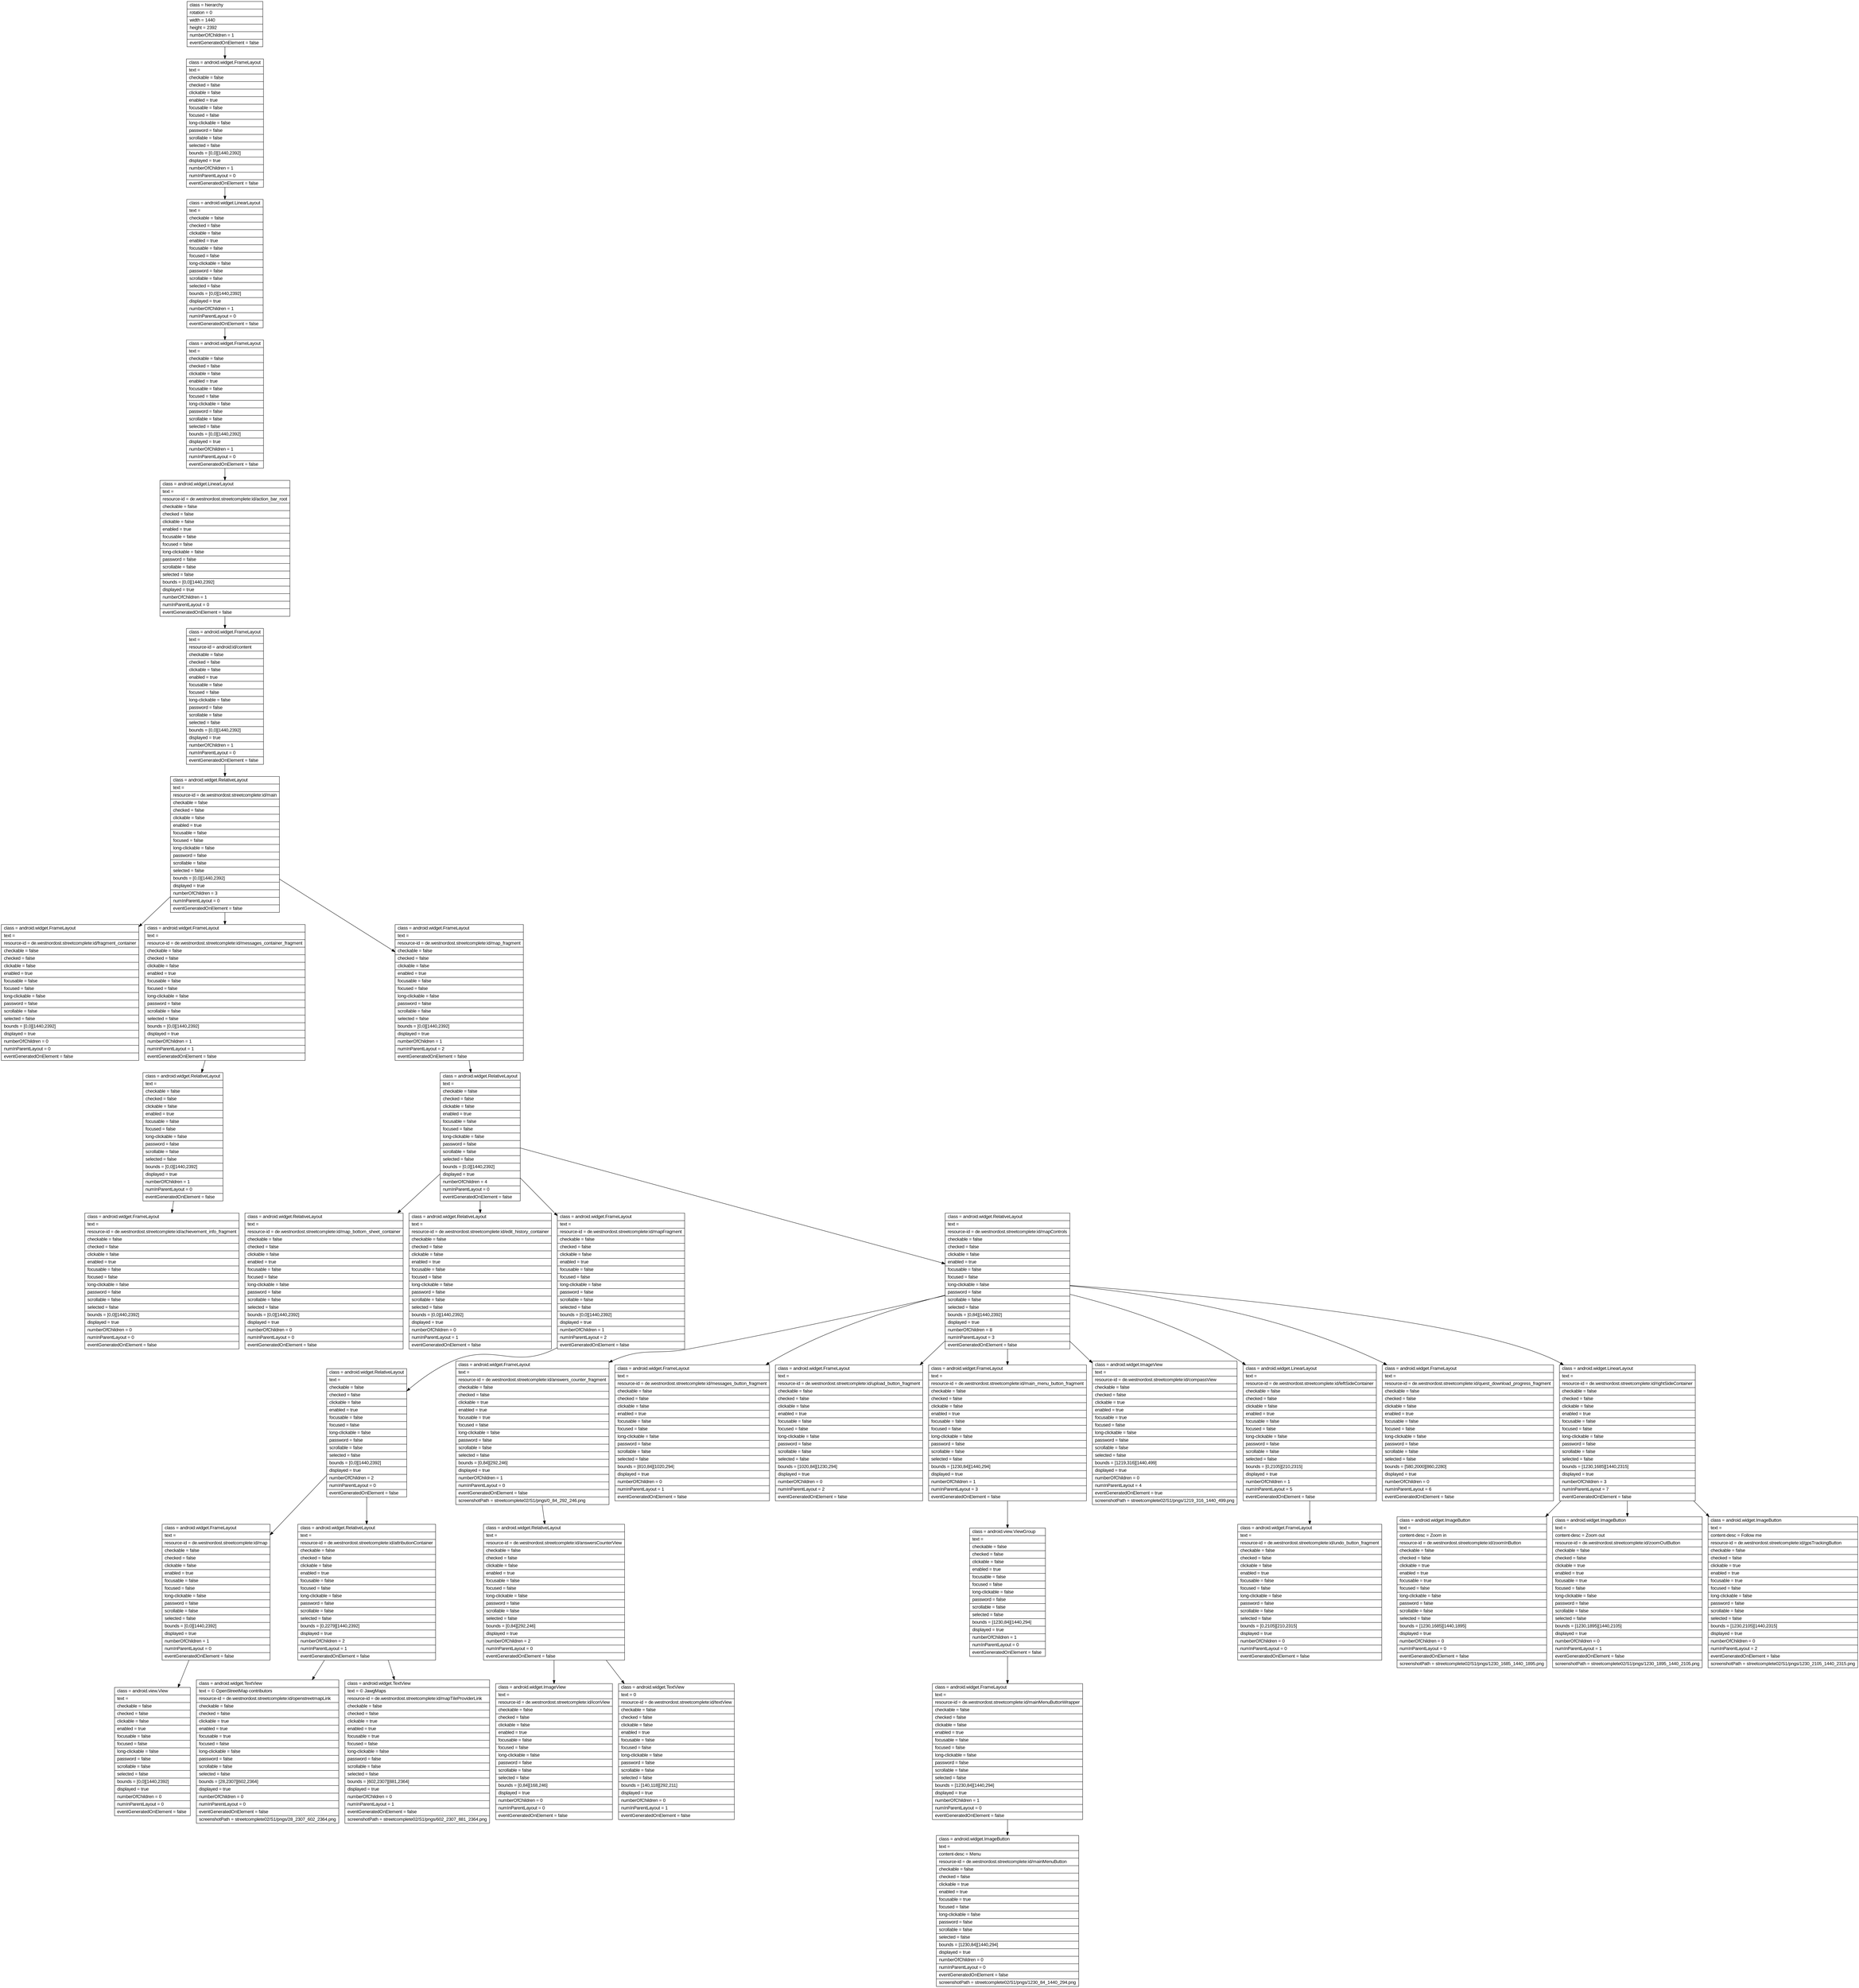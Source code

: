 digraph Layout {

	node [shape=record fontname=Arial];

	0	[label="{class = hierarchy\l|rotation = 0\l|width = 1440\l|height = 2392\l|numberOfChildren = 1\l|eventGeneratedOnElement = false \l}"]
	1	[label="{class = android.widget.FrameLayout\l|text = \l|checkable = false\l|checked = false\l|clickable = false\l|enabled = true\l|focusable = false\l|focused = false\l|long-clickable = false\l|password = false\l|scrollable = false\l|selected = false\l|bounds = [0,0][1440,2392]\l|displayed = true\l|numberOfChildren = 1\l|numInParentLayout = 0\l|eventGeneratedOnElement = false \l}"]
	2	[label="{class = android.widget.LinearLayout\l|text = \l|checkable = false\l|checked = false\l|clickable = false\l|enabled = true\l|focusable = false\l|focused = false\l|long-clickable = false\l|password = false\l|scrollable = false\l|selected = false\l|bounds = [0,0][1440,2392]\l|displayed = true\l|numberOfChildren = 1\l|numInParentLayout = 0\l|eventGeneratedOnElement = false \l}"]
	3	[label="{class = android.widget.FrameLayout\l|text = \l|checkable = false\l|checked = false\l|clickable = false\l|enabled = true\l|focusable = false\l|focused = false\l|long-clickable = false\l|password = false\l|scrollable = false\l|selected = false\l|bounds = [0,0][1440,2392]\l|displayed = true\l|numberOfChildren = 1\l|numInParentLayout = 0\l|eventGeneratedOnElement = false \l}"]
	4	[label="{class = android.widget.LinearLayout\l|text = \l|resource-id = de.westnordost.streetcomplete:id/action_bar_root\l|checkable = false\l|checked = false\l|clickable = false\l|enabled = true\l|focusable = false\l|focused = false\l|long-clickable = false\l|password = false\l|scrollable = false\l|selected = false\l|bounds = [0,0][1440,2392]\l|displayed = true\l|numberOfChildren = 1\l|numInParentLayout = 0\l|eventGeneratedOnElement = false \l}"]
	5	[label="{class = android.widget.FrameLayout\l|text = \l|resource-id = android:id/content\l|checkable = false\l|checked = false\l|clickable = false\l|enabled = true\l|focusable = false\l|focused = false\l|long-clickable = false\l|password = false\l|scrollable = false\l|selected = false\l|bounds = [0,0][1440,2392]\l|displayed = true\l|numberOfChildren = 1\l|numInParentLayout = 0\l|eventGeneratedOnElement = false \l}"]
	6	[label="{class = android.widget.RelativeLayout\l|text = \l|resource-id = de.westnordost.streetcomplete:id/main\l|checkable = false\l|checked = false\l|clickable = false\l|enabled = true\l|focusable = false\l|focused = false\l|long-clickable = false\l|password = false\l|scrollable = false\l|selected = false\l|bounds = [0,0][1440,2392]\l|displayed = true\l|numberOfChildren = 3\l|numInParentLayout = 0\l|eventGeneratedOnElement = false \l}"]
	7	[label="{class = android.widget.FrameLayout\l|text = \l|resource-id = de.westnordost.streetcomplete:id/fragment_container\l|checkable = false\l|checked = false\l|clickable = false\l|enabled = true\l|focusable = false\l|focused = false\l|long-clickable = false\l|password = false\l|scrollable = false\l|selected = false\l|bounds = [0,0][1440,2392]\l|displayed = true\l|numberOfChildren = 0\l|numInParentLayout = 0\l|eventGeneratedOnElement = false \l}"]
	8	[label="{class = android.widget.FrameLayout\l|text = \l|resource-id = de.westnordost.streetcomplete:id/messages_container_fragment\l|checkable = false\l|checked = false\l|clickable = false\l|enabled = true\l|focusable = false\l|focused = false\l|long-clickable = false\l|password = false\l|scrollable = false\l|selected = false\l|bounds = [0,0][1440,2392]\l|displayed = true\l|numberOfChildren = 1\l|numInParentLayout = 1\l|eventGeneratedOnElement = false \l}"]
	9	[label="{class = android.widget.FrameLayout\l|text = \l|resource-id = de.westnordost.streetcomplete:id/map_fragment\l|checkable = false\l|checked = false\l|clickable = false\l|enabled = true\l|focusable = false\l|focused = false\l|long-clickable = false\l|password = false\l|scrollable = false\l|selected = false\l|bounds = [0,0][1440,2392]\l|displayed = true\l|numberOfChildren = 1\l|numInParentLayout = 2\l|eventGeneratedOnElement = false \l}"]
	10	[label="{class = android.widget.RelativeLayout\l|text = \l|checkable = false\l|checked = false\l|clickable = false\l|enabled = true\l|focusable = false\l|focused = false\l|long-clickable = false\l|password = false\l|scrollable = false\l|selected = false\l|bounds = [0,0][1440,2392]\l|displayed = true\l|numberOfChildren = 1\l|numInParentLayout = 0\l|eventGeneratedOnElement = false \l}"]
	11	[label="{class = android.widget.RelativeLayout\l|text = \l|checkable = false\l|checked = false\l|clickable = false\l|enabled = true\l|focusable = false\l|focused = false\l|long-clickable = false\l|password = false\l|scrollable = false\l|selected = false\l|bounds = [0,0][1440,2392]\l|displayed = true\l|numberOfChildren = 4\l|numInParentLayout = 0\l|eventGeneratedOnElement = false \l}"]
	12	[label="{class = android.widget.FrameLayout\l|text = \l|resource-id = de.westnordost.streetcomplete:id/achievement_info_fragment\l|checkable = false\l|checked = false\l|clickable = false\l|enabled = true\l|focusable = false\l|focused = false\l|long-clickable = false\l|password = false\l|scrollable = false\l|selected = false\l|bounds = [0,0][1440,2392]\l|displayed = true\l|numberOfChildren = 0\l|numInParentLayout = 0\l|eventGeneratedOnElement = false \l}"]
	13	[label="{class = android.widget.RelativeLayout\l|text = \l|resource-id = de.westnordost.streetcomplete:id/map_bottom_sheet_container\l|checkable = false\l|checked = false\l|clickable = false\l|enabled = true\l|focusable = false\l|focused = false\l|long-clickable = false\l|password = false\l|scrollable = false\l|selected = false\l|bounds = [0,0][1440,2392]\l|displayed = true\l|numberOfChildren = 0\l|numInParentLayout = 0\l|eventGeneratedOnElement = false \l}"]
	14	[label="{class = android.widget.RelativeLayout\l|text = \l|resource-id = de.westnordost.streetcomplete:id/edit_history_container\l|checkable = false\l|checked = false\l|clickable = false\l|enabled = true\l|focusable = false\l|focused = false\l|long-clickable = false\l|password = false\l|scrollable = false\l|selected = false\l|bounds = [0,0][1440,2392]\l|displayed = true\l|numberOfChildren = 0\l|numInParentLayout = 1\l|eventGeneratedOnElement = false \l}"]
	15	[label="{class = android.widget.FrameLayout\l|text = \l|resource-id = de.westnordost.streetcomplete:id/mapFragment\l|checkable = false\l|checked = false\l|clickable = false\l|enabled = true\l|focusable = false\l|focused = false\l|long-clickable = false\l|password = false\l|scrollable = false\l|selected = false\l|bounds = [0,0][1440,2392]\l|displayed = true\l|numberOfChildren = 1\l|numInParentLayout = 2\l|eventGeneratedOnElement = false \l}"]
	16	[label="{class = android.widget.RelativeLayout\l|text = \l|resource-id = de.westnordost.streetcomplete:id/mapControls\l|checkable = false\l|checked = false\l|clickable = false\l|enabled = true\l|focusable = false\l|focused = false\l|long-clickable = false\l|password = false\l|scrollable = false\l|selected = false\l|bounds = [0,84][1440,2392]\l|displayed = true\l|numberOfChildren = 8\l|numInParentLayout = 3\l|eventGeneratedOnElement = false \l}"]
	17	[label="{class = android.widget.RelativeLayout\l|text = \l|checkable = false\l|checked = false\l|clickable = false\l|enabled = true\l|focusable = false\l|focused = false\l|long-clickable = false\l|password = false\l|scrollable = false\l|selected = false\l|bounds = [0,0][1440,2392]\l|displayed = true\l|numberOfChildren = 2\l|numInParentLayout = 0\l|eventGeneratedOnElement = false \l}"]
	18	[label="{class = android.widget.FrameLayout\l|text = \l|resource-id = de.westnordost.streetcomplete:id/answers_counter_fragment\l|checkable = false\l|checked = false\l|clickable = true\l|enabled = true\l|focusable = true\l|focused = false\l|long-clickable = false\l|password = false\l|scrollable = false\l|selected = false\l|bounds = [0,84][292,246]\l|displayed = true\l|numberOfChildren = 1\l|numInParentLayout = 0\l|eventGeneratedOnElement = false \l|screenshotPath = streetcomplete02/S1/pngs/0_84_292_246.png\l}"]
	19	[label="{class = android.widget.FrameLayout\l|text = \l|resource-id = de.westnordost.streetcomplete:id/messages_button_fragment\l|checkable = false\l|checked = false\l|clickable = false\l|enabled = true\l|focusable = false\l|focused = false\l|long-clickable = false\l|password = false\l|scrollable = false\l|selected = false\l|bounds = [810,84][1020,294]\l|displayed = true\l|numberOfChildren = 0\l|numInParentLayout = 1\l|eventGeneratedOnElement = false \l}"]
	20	[label="{class = android.widget.FrameLayout\l|text = \l|resource-id = de.westnordost.streetcomplete:id/upload_button_fragment\l|checkable = false\l|checked = false\l|clickable = false\l|enabled = true\l|focusable = false\l|focused = false\l|long-clickable = false\l|password = false\l|scrollable = false\l|selected = false\l|bounds = [1020,84][1230,294]\l|displayed = true\l|numberOfChildren = 0\l|numInParentLayout = 2\l|eventGeneratedOnElement = false \l}"]
	21	[label="{class = android.widget.FrameLayout\l|text = \l|resource-id = de.westnordost.streetcomplete:id/main_menu_button_fragment\l|checkable = false\l|checked = false\l|clickable = false\l|enabled = true\l|focusable = false\l|focused = false\l|long-clickable = false\l|password = false\l|scrollable = false\l|selected = false\l|bounds = [1230,84][1440,294]\l|displayed = true\l|numberOfChildren = 1\l|numInParentLayout = 3\l|eventGeneratedOnElement = false \l}"]
	22	[label="{class = android.widget.ImageView\l|text = \l|resource-id = de.westnordost.streetcomplete:id/compassView\l|checkable = false\l|checked = false\l|clickable = true\l|enabled = true\l|focusable = true\l|focused = false\l|long-clickable = false\l|password = false\l|scrollable = false\l|selected = false\l|bounds = [1219,316][1440,499]\l|displayed = true\l|numberOfChildren = 0\l|numInParentLayout = 4\l|eventGeneratedOnElement = true \l|screenshotPath = streetcomplete02/S1/pngs/1219_316_1440_499.png\l}"]
	23	[label="{class = android.widget.LinearLayout\l|text = \l|resource-id = de.westnordost.streetcomplete:id/leftSideContainer\l|checkable = false\l|checked = false\l|clickable = false\l|enabled = true\l|focusable = false\l|focused = false\l|long-clickable = false\l|password = false\l|scrollable = false\l|selected = false\l|bounds = [0,2105][210,2315]\l|displayed = true\l|numberOfChildren = 1\l|numInParentLayout = 5\l|eventGeneratedOnElement = false \l}"]
	24	[label="{class = android.widget.FrameLayout\l|text = \l|resource-id = de.westnordost.streetcomplete:id/quest_download_progress_fragment\l|checkable = false\l|checked = false\l|clickable = false\l|enabled = true\l|focusable = false\l|focused = false\l|long-clickable = false\l|password = false\l|scrollable = false\l|selected = false\l|bounds = [580,2000][860,2280]\l|displayed = true\l|numberOfChildren = 0\l|numInParentLayout = 6\l|eventGeneratedOnElement = false \l}"]
	25	[label="{class = android.widget.LinearLayout\l|text = \l|resource-id = de.westnordost.streetcomplete:id/rightSideContainer\l|checkable = false\l|checked = false\l|clickable = false\l|enabled = true\l|focusable = false\l|focused = false\l|long-clickable = false\l|password = false\l|scrollable = false\l|selected = false\l|bounds = [1230,1685][1440,2315]\l|displayed = true\l|numberOfChildren = 3\l|numInParentLayout = 7\l|eventGeneratedOnElement = false \l}"]
	26	[label="{class = android.widget.FrameLayout\l|text = \l|resource-id = de.westnordost.streetcomplete:id/map\l|checkable = false\l|checked = false\l|clickable = false\l|enabled = true\l|focusable = false\l|focused = false\l|long-clickable = false\l|password = false\l|scrollable = false\l|selected = false\l|bounds = [0,0][1440,2392]\l|displayed = true\l|numberOfChildren = 1\l|numInParentLayout = 0\l|eventGeneratedOnElement = false \l}"]
	27	[label="{class = android.widget.RelativeLayout\l|text = \l|resource-id = de.westnordost.streetcomplete:id/attributionContainer\l|checkable = false\l|checked = false\l|clickable = false\l|enabled = true\l|focusable = false\l|focused = false\l|long-clickable = false\l|password = false\l|scrollable = false\l|selected = false\l|bounds = [0,2279][1440,2392]\l|displayed = true\l|numberOfChildren = 2\l|numInParentLayout = 1\l|eventGeneratedOnElement = false \l}"]
	28	[label="{class = android.widget.RelativeLayout\l|text = \l|resource-id = de.westnordost.streetcomplete:id/answersCounterView\l|checkable = false\l|checked = false\l|clickable = false\l|enabled = true\l|focusable = false\l|focused = false\l|long-clickable = false\l|password = false\l|scrollable = false\l|selected = false\l|bounds = [0,84][292,246]\l|displayed = true\l|numberOfChildren = 2\l|numInParentLayout = 0\l|eventGeneratedOnElement = false \l}"]
	29	[label="{class = android.view.ViewGroup\l|text = \l|checkable = false\l|checked = false\l|clickable = false\l|enabled = true\l|focusable = false\l|focused = false\l|long-clickable = false\l|password = false\l|scrollable = false\l|selected = false\l|bounds = [1230,84][1440,294]\l|displayed = true\l|numberOfChildren = 1\l|numInParentLayout = 0\l|eventGeneratedOnElement = false \l}"]
	30	[label="{class = android.widget.FrameLayout\l|text = \l|resource-id = de.westnordost.streetcomplete:id/undo_button_fragment\l|checkable = false\l|checked = false\l|clickable = false\l|enabled = true\l|focusable = false\l|focused = false\l|long-clickable = false\l|password = false\l|scrollable = false\l|selected = false\l|bounds = [0,2105][210,2315]\l|displayed = true\l|numberOfChildren = 0\l|numInParentLayout = 0\l|eventGeneratedOnElement = false \l}"]
	31	[label="{class = android.widget.ImageButton\l|text = \l|content-desc = Zoom in\l|resource-id = de.westnordost.streetcomplete:id/zoomInButton\l|checkable = false\l|checked = false\l|clickable = true\l|enabled = true\l|focusable = true\l|focused = false\l|long-clickable = false\l|password = false\l|scrollable = false\l|selected = false\l|bounds = [1230,1685][1440,1895]\l|displayed = true\l|numberOfChildren = 0\l|numInParentLayout = 0\l|eventGeneratedOnElement = false \l|screenshotPath = streetcomplete02/S1/pngs/1230_1685_1440_1895.png\l}"]
	32	[label="{class = android.widget.ImageButton\l|text = \l|content-desc = Zoom out\l|resource-id = de.westnordost.streetcomplete:id/zoomOutButton\l|checkable = false\l|checked = false\l|clickable = true\l|enabled = true\l|focusable = true\l|focused = false\l|long-clickable = false\l|password = false\l|scrollable = false\l|selected = false\l|bounds = [1230,1895][1440,2105]\l|displayed = true\l|numberOfChildren = 0\l|numInParentLayout = 1\l|eventGeneratedOnElement = false \l|screenshotPath = streetcomplete02/S1/pngs/1230_1895_1440_2105.png\l}"]
	33	[label="{class = android.widget.ImageButton\l|text = \l|content-desc = Follow me\l|resource-id = de.westnordost.streetcomplete:id/gpsTrackingButton\l|checkable = false\l|checked = false\l|clickable = true\l|enabled = true\l|focusable = true\l|focused = false\l|long-clickable = false\l|password = false\l|scrollable = false\l|selected = false\l|bounds = [1230,2105][1440,2315]\l|displayed = true\l|numberOfChildren = 0\l|numInParentLayout = 2\l|eventGeneratedOnElement = false \l|screenshotPath = streetcomplete02/S1/pngs/1230_2105_1440_2315.png\l}"]
	34	[label="{class = android.view.View\l|text = \l|checkable = false\l|checked = false\l|clickable = false\l|enabled = true\l|focusable = false\l|focused = false\l|long-clickable = false\l|password = false\l|scrollable = false\l|selected = false\l|bounds = [0,0][1440,2392]\l|displayed = true\l|numberOfChildren = 0\l|numInParentLayout = 0\l|eventGeneratedOnElement = false \l}"]
	35	[label="{class = android.widget.TextView\l|text = © OpenStreetMap contributors\l|resource-id = de.westnordost.streetcomplete:id/openstreetmapLink\l|checkable = false\l|checked = false\l|clickable = true\l|enabled = true\l|focusable = true\l|focused = false\l|long-clickable = false\l|password = false\l|scrollable = false\l|selected = false\l|bounds = [28,2307][602,2364]\l|displayed = true\l|numberOfChildren = 0\l|numInParentLayout = 0\l|eventGeneratedOnElement = false \l|screenshotPath = streetcomplete02/S1/pngs/28_2307_602_2364.png\l}"]
	36	[label="{class = android.widget.TextView\l|text = © JawgMaps\l|resource-id = de.westnordost.streetcomplete:id/mapTileProviderLink\l|checkable = false\l|checked = false\l|clickable = true\l|enabled = true\l|focusable = true\l|focused = false\l|long-clickable = false\l|password = false\l|scrollable = false\l|selected = false\l|bounds = [602,2307][881,2364]\l|displayed = true\l|numberOfChildren = 0\l|numInParentLayout = 1\l|eventGeneratedOnElement = false \l|screenshotPath = streetcomplete02/S1/pngs/602_2307_881_2364.png\l}"]
	37	[label="{class = android.widget.ImageView\l|text = \l|resource-id = de.westnordost.streetcomplete:id/iconView\l|checkable = false\l|checked = false\l|clickable = false\l|enabled = true\l|focusable = false\l|focused = false\l|long-clickable = false\l|password = false\l|scrollable = false\l|selected = false\l|bounds = [0,84][168,246]\l|displayed = true\l|numberOfChildren = 0\l|numInParentLayout = 0\l|eventGeneratedOnElement = false \l}"]
	38	[label="{class = android.widget.TextView\l|text = 0\l|resource-id = de.westnordost.streetcomplete:id/textView\l|checkable = false\l|checked = false\l|clickable = false\l|enabled = true\l|focusable = false\l|focused = false\l|long-clickable = false\l|password = false\l|scrollable = false\l|selected = false\l|bounds = [140,118][292,211]\l|displayed = true\l|numberOfChildren = 0\l|numInParentLayout = 1\l|eventGeneratedOnElement = false \l}"]
	39	[label="{class = android.widget.FrameLayout\l|text = \l|resource-id = de.westnordost.streetcomplete:id/mainMenuButtonWrapper\l|checkable = false\l|checked = false\l|clickable = false\l|enabled = true\l|focusable = false\l|focused = false\l|long-clickable = false\l|password = false\l|scrollable = false\l|selected = false\l|bounds = [1230,84][1440,294]\l|displayed = true\l|numberOfChildren = 1\l|numInParentLayout = 0\l|eventGeneratedOnElement = false \l}"]
	40	[label="{class = android.widget.ImageButton\l|text = \l|content-desc = Menu\l|resource-id = de.westnordost.streetcomplete:id/mainMenuButton\l|checkable = false\l|checked = false\l|clickable = true\l|enabled = true\l|focusable = true\l|focused = false\l|long-clickable = false\l|password = false\l|scrollable = false\l|selected = false\l|bounds = [1230,84][1440,294]\l|displayed = true\l|numberOfChildren = 0\l|numInParentLayout = 0\l|eventGeneratedOnElement = false \l|screenshotPath = streetcomplete02/S1/pngs/1230_84_1440_294.png\l}"]


	0 -> 1
	1 -> 2
	2 -> 3
	3 -> 4
	4 -> 5
	5 -> 6
	6 -> 7
	6 -> 8
	6 -> 9
	8 -> 10
	9 -> 11
	10 -> 12
	11 -> 13
	11 -> 14
	11 -> 15
	11 -> 16
	15 -> 17
	16 -> 18
	16 -> 19
	16 -> 20
	16 -> 21
	16 -> 22
	16 -> 23
	16 -> 24
	16 -> 25
	17 -> 26
	17 -> 27
	18 -> 28
	21 -> 29
	23 -> 30
	25 -> 31
	25 -> 32
	25 -> 33
	26 -> 34
	27 -> 35
	27 -> 36
	28 -> 37
	28 -> 38
	29 -> 39
	39 -> 40


}